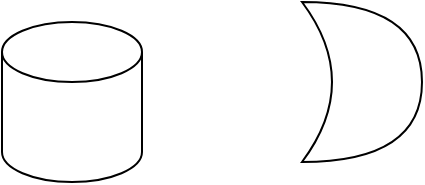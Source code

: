 <mxfile version="21.0.2" type="github">
  <diagram name="第 1 页" id="_bGvZ52ak2hggcjkfKaw">
    <mxGraphModel dx="1434" dy="769" grid="1" gridSize="10" guides="1" tooltips="1" connect="1" arrows="1" fold="1" page="1" pageScale="1" pageWidth="827" pageHeight="1169" math="0" shadow="0">
      <root>
        <mxCell id="0" />
        <mxCell id="1" parent="0" />
        <mxCell id="Gq4j_q7lOKiAXTthzpAB-2" value="" style="shape=cylinder3;whiteSpace=wrap;html=1;boundedLbl=1;backgroundOutline=1;size=15;" parent="1" vertex="1">
          <mxGeometry x="100" y="60" width="70" height="80" as="geometry" />
        </mxCell>
        <mxCell id="Gq4j_q7lOKiAXTthzpAB-3" value="" style="shape=xor;whiteSpace=wrap;html=1;" parent="1" vertex="1">
          <mxGeometry x="250" y="50" width="60" height="80" as="geometry" />
        </mxCell>
      </root>
    </mxGraphModel>
  </diagram>
</mxfile>
